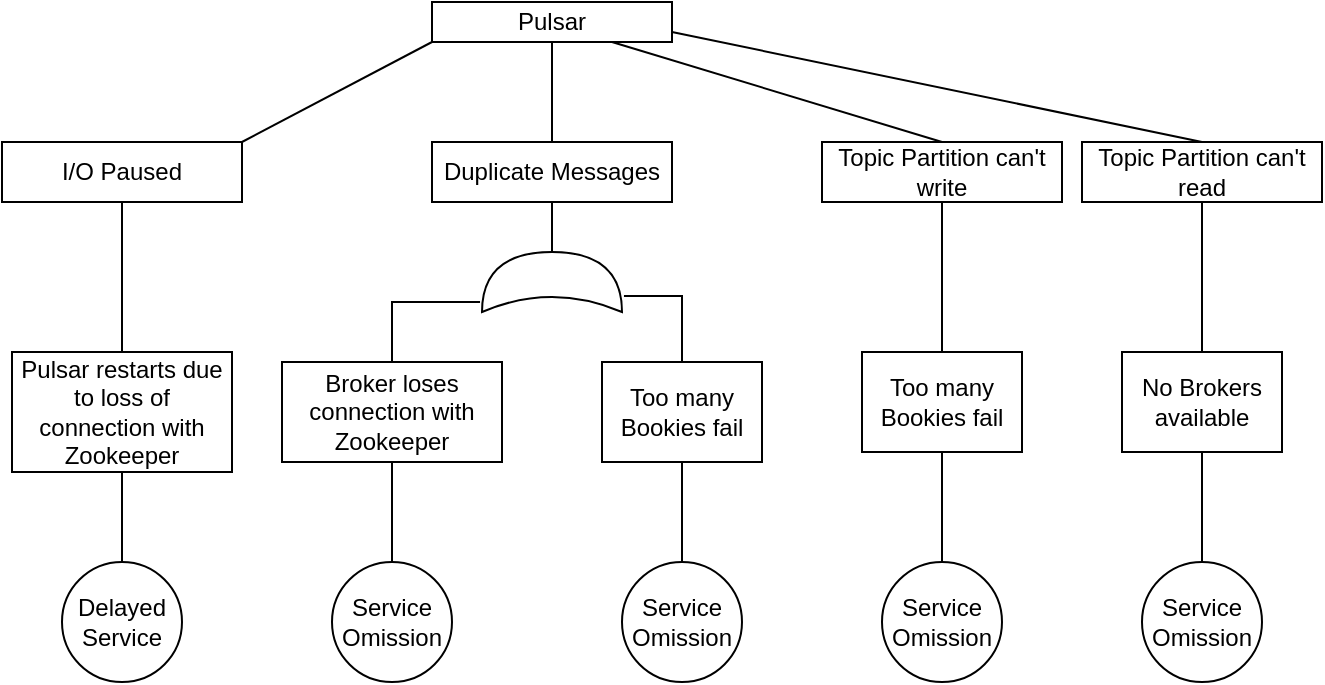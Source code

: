 <mxfile version="13.9.7" type="device"><diagram id="naxGSPAOYbPyImn8yA4t" name="Page-1"><mxGraphModel dx="868" dy="449" grid="1" gridSize="10" guides="1" tooltips="1" connect="1" arrows="1" fold="1" page="1" pageScale="1" pageWidth="850" pageHeight="1100" math="0" shadow="0"><root><mxCell id="0"/><mxCell id="1" parent="0"/><mxCell id="3ZHkUG61Bo4Mpg361qM--39" style="edgeStyle=none;rounded=0;orthogonalLoop=1;jettySize=auto;html=1;exitX=0.75;exitY=1;exitDx=0;exitDy=0;entryX=0.5;entryY=0;entryDx=0;entryDy=0;endArrow=none;endFill=0;" edge="1" parent="1" source="c1bq1e-k6xkN_Hdr-FVe-1" target="3ZHkUG61Bo4Mpg361qM--36"><mxGeometry relative="1" as="geometry"/></mxCell><mxCell id="3ZHkUG61Bo4Mpg361qM--44" style="edgeStyle=none;rounded=0;orthogonalLoop=1;jettySize=auto;html=1;exitX=1;exitY=0.75;exitDx=0;exitDy=0;entryX=0.5;entryY=0;entryDx=0;entryDy=0;endArrow=none;endFill=0;" edge="1" parent="1" source="c1bq1e-k6xkN_Hdr-FVe-1" target="3ZHkUG61Bo4Mpg361qM--43"><mxGeometry relative="1" as="geometry"/></mxCell><mxCell id="c1bq1e-k6xkN_Hdr-FVe-1" value="Pulsar" style="rounded=0;whiteSpace=wrap;html=1;" parent="1" vertex="1"><mxGeometry x="365" y="30" width="120" height="20" as="geometry"/></mxCell><mxCell id="3ZHkUG61Bo4Mpg361qM--15" style="edgeStyle=none;rounded=0;orthogonalLoop=1;jettySize=auto;html=1;exitX=0.5;exitY=1;exitDx=0;exitDy=0;entryX=1;entryY=0.5;entryDx=0;entryDy=0;entryPerimeter=0;endArrow=none;endFill=0;" edge="1" parent="1" source="3ZHkUG61Bo4Mpg361qM--12" target="3ZHkUG61Bo4Mpg361qM--14"><mxGeometry relative="1" as="geometry"/></mxCell><mxCell id="3ZHkUG61Bo4Mpg361qM--29" style="edgeStyle=orthogonalEdgeStyle;rounded=0;orthogonalLoop=1;jettySize=auto;html=1;exitX=0.5;exitY=0;exitDx=0;exitDy=0;entryX=0.5;entryY=1;entryDx=0;entryDy=0;endArrow=none;endFill=0;" edge="1" parent="1" source="3ZHkUG61Bo4Mpg361qM--12" target="c1bq1e-k6xkN_Hdr-FVe-1"><mxGeometry relative="1" as="geometry"/></mxCell><mxCell id="3ZHkUG61Bo4Mpg361qM--12" value="Duplicate Messages" style="rounded=0;whiteSpace=wrap;html=1;" vertex="1" parent="1"><mxGeometry x="365" y="100" width="120" height="30" as="geometry"/></mxCell><mxCell id="3ZHkUG61Bo4Mpg361qM--14" value="" style="shape=xor;whiteSpace=wrap;html=1;rotation=-90;" vertex="1" parent="1"><mxGeometry x="410" y="135" width="30" height="70" as="geometry"/></mxCell><mxCell id="3ZHkUG61Bo4Mpg361qM--23" style="edgeStyle=orthogonalEdgeStyle;rounded=0;orthogonalLoop=1;jettySize=auto;html=1;exitX=0.5;exitY=0;exitDx=0;exitDy=0;entryX=0.167;entryY=-0.014;entryDx=0;entryDy=0;entryPerimeter=0;endArrow=none;endFill=0;" edge="1" parent="1" source="3ZHkUG61Bo4Mpg361qM--20" target="3ZHkUG61Bo4Mpg361qM--14"><mxGeometry relative="1" as="geometry"/></mxCell><mxCell id="3ZHkUG61Bo4Mpg361qM--24" style="edgeStyle=orthogonalEdgeStyle;rounded=0;orthogonalLoop=1;jettySize=auto;html=1;exitX=0.5;exitY=1;exitDx=0;exitDy=0;entryX=0.5;entryY=0;entryDx=0;entryDy=0;endArrow=none;endFill=0;" edge="1" parent="1" source="3ZHkUG61Bo4Mpg361qM--20" target="3ZHkUG61Bo4Mpg361qM--22"><mxGeometry relative="1" as="geometry"/></mxCell><mxCell id="3ZHkUG61Bo4Mpg361qM--20" value="Broker loses connection with Zookeeper" style="rounded=0;whiteSpace=wrap;html=1;" vertex="1" parent="1"><mxGeometry x="290" y="210" width="110" height="50" as="geometry"/></mxCell><mxCell id="3ZHkUG61Bo4Mpg361qM--22" value="Service Omission" style="ellipse;whiteSpace=wrap;html=1;aspect=fixed;" vertex="1" parent="1"><mxGeometry x="315" y="310" width="60" height="60" as="geometry"/></mxCell><mxCell id="3ZHkUG61Bo4Mpg361qM--26" style="edgeStyle=orthogonalEdgeStyle;rounded=0;orthogonalLoop=1;jettySize=auto;html=1;exitX=0.5;exitY=0;exitDx=0;exitDy=0;entryX=0.267;entryY=1.014;entryDx=0;entryDy=0;entryPerimeter=0;endArrow=none;endFill=0;" edge="1" parent="1" source="3ZHkUG61Bo4Mpg361qM--25" target="3ZHkUG61Bo4Mpg361qM--14"><mxGeometry relative="1" as="geometry"/></mxCell><mxCell id="3ZHkUG61Bo4Mpg361qM--25" value="Too many Bookies fail" style="rounded=0;whiteSpace=wrap;html=1;" vertex="1" parent="1"><mxGeometry x="450" y="210" width="80" height="50" as="geometry"/></mxCell><mxCell id="3ZHkUG61Bo4Mpg361qM--28" style="edgeStyle=orthogonalEdgeStyle;rounded=0;orthogonalLoop=1;jettySize=auto;html=1;exitX=0.5;exitY=0;exitDx=0;exitDy=0;entryX=0.5;entryY=1;entryDx=0;entryDy=0;endArrow=none;endFill=0;" edge="1" parent="1" source="3ZHkUG61Bo4Mpg361qM--27" target="3ZHkUG61Bo4Mpg361qM--25"><mxGeometry relative="1" as="geometry"/></mxCell><mxCell id="3ZHkUG61Bo4Mpg361qM--27" value="Service Omission" style="ellipse;whiteSpace=wrap;html=1;aspect=fixed;" vertex="1" parent="1"><mxGeometry x="460" y="310" width="60" height="60" as="geometry"/></mxCell><mxCell id="3ZHkUG61Bo4Mpg361qM--34" style="edgeStyle=orthogonalEdgeStyle;rounded=0;orthogonalLoop=1;jettySize=auto;html=1;exitX=0.5;exitY=1;exitDx=0;exitDy=0;entryX=0.5;entryY=0;entryDx=0;entryDy=0;endArrow=none;endFill=0;" edge="1" parent="1" source="3ZHkUG61Bo4Mpg361qM--30" target="3ZHkUG61Bo4Mpg361qM--31"><mxGeometry relative="1" as="geometry"/></mxCell><mxCell id="3ZHkUG61Bo4Mpg361qM--35" style="rounded=0;orthogonalLoop=1;jettySize=auto;html=1;exitX=1;exitY=0;exitDx=0;exitDy=0;entryX=0;entryY=1;entryDx=0;entryDy=0;endArrow=none;endFill=0;" edge="1" parent="1" source="3ZHkUG61Bo4Mpg361qM--30" target="c1bq1e-k6xkN_Hdr-FVe-1"><mxGeometry relative="1" as="geometry"/></mxCell><mxCell id="3ZHkUG61Bo4Mpg361qM--30" value="I/O Paused" style="rounded=0;whiteSpace=wrap;html=1;" vertex="1" parent="1"><mxGeometry x="150" y="100" width="120" height="30" as="geometry"/></mxCell><mxCell id="3ZHkUG61Bo4Mpg361qM--33" style="edgeStyle=orthogonalEdgeStyle;rounded=0;orthogonalLoop=1;jettySize=auto;html=1;exitX=0.5;exitY=1;exitDx=0;exitDy=0;entryX=0.5;entryY=0;entryDx=0;entryDy=0;endArrow=none;endFill=0;" edge="1" parent="1" source="3ZHkUG61Bo4Mpg361qM--31" target="3ZHkUG61Bo4Mpg361qM--32"><mxGeometry relative="1" as="geometry"/></mxCell><mxCell id="3ZHkUG61Bo4Mpg361qM--31" value="Pulsar restarts due to loss of connection with Zookeeper" style="rounded=0;whiteSpace=wrap;html=1;" vertex="1" parent="1"><mxGeometry x="155" y="205" width="110" height="60" as="geometry"/></mxCell><mxCell id="3ZHkUG61Bo4Mpg361qM--32" value="Delayed Service" style="ellipse;whiteSpace=wrap;html=1;aspect=fixed;" vertex="1" parent="1"><mxGeometry x="180" y="310" width="60" height="60" as="geometry"/></mxCell><mxCell id="3ZHkUG61Bo4Mpg361qM--40" style="edgeStyle=none;rounded=0;orthogonalLoop=1;jettySize=auto;html=1;exitX=0.5;exitY=1;exitDx=0;exitDy=0;entryX=0.5;entryY=0;entryDx=0;entryDy=0;endArrow=none;endFill=0;" edge="1" parent="1" source="3ZHkUG61Bo4Mpg361qM--36" target="3ZHkUG61Bo4Mpg361qM--38"><mxGeometry relative="1" as="geometry"/></mxCell><mxCell id="3ZHkUG61Bo4Mpg361qM--36" value="Topic Partition can't write" style="rounded=0;whiteSpace=wrap;html=1;" vertex="1" parent="1"><mxGeometry x="560" y="100" width="120" height="30" as="geometry"/></mxCell><mxCell id="3ZHkUG61Bo4Mpg361qM--42" style="edgeStyle=none;rounded=0;orthogonalLoop=1;jettySize=auto;html=1;exitX=0.5;exitY=1;exitDx=0;exitDy=0;entryX=0.5;entryY=0;entryDx=0;entryDy=0;endArrow=none;endFill=0;" edge="1" parent="1" source="3ZHkUG61Bo4Mpg361qM--38" target="3ZHkUG61Bo4Mpg361qM--41"><mxGeometry relative="1" as="geometry"/></mxCell><mxCell id="3ZHkUG61Bo4Mpg361qM--38" value="Too many Bookies fail" style="rounded=0;whiteSpace=wrap;html=1;" vertex="1" parent="1"><mxGeometry x="580" y="205" width="80" height="50" as="geometry"/></mxCell><mxCell id="3ZHkUG61Bo4Mpg361qM--41" value="Service Omission" style="ellipse;whiteSpace=wrap;html=1;aspect=fixed;" vertex="1" parent="1"><mxGeometry x="590" y="310" width="60" height="60" as="geometry"/></mxCell><mxCell id="3ZHkUG61Bo4Mpg361qM--49" style="edgeStyle=none;rounded=0;orthogonalLoop=1;jettySize=auto;html=1;exitX=0.5;exitY=1;exitDx=0;exitDy=0;endArrow=none;endFill=0;" edge="1" parent="1" source="3ZHkUG61Bo4Mpg361qM--43" target="3ZHkUG61Bo4Mpg361qM--45"><mxGeometry relative="1" as="geometry"/></mxCell><mxCell id="3ZHkUG61Bo4Mpg361qM--43" value="Topic Partition can't read" style="rounded=0;whiteSpace=wrap;html=1;" vertex="1" parent="1"><mxGeometry x="690" y="100" width="120" height="30" as="geometry"/></mxCell><mxCell id="3ZHkUG61Bo4Mpg361qM--48" style="edgeStyle=none;rounded=0;orthogonalLoop=1;jettySize=auto;html=1;exitX=0.5;exitY=1;exitDx=0;exitDy=0;entryX=0.5;entryY=0;entryDx=0;entryDy=0;endArrow=none;endFill=0;" edge="1" parent="1" source="3ZHkUG61Bo4Mpg361qM--45" target="3ZHkUG61Bo4Mpg361qM--47"><mxGeometry relative="1" as="geometry"/></mxCell><mxCell id="3ZHkUG61Bo4Mpg361qM--45" value="No Brokers available" style="rounded=0;whiteSpace=wrap;html=1;" vertex="1" parent="1"><mxGeometry x="710" y="205" width="80" height="50" as="geometry"/></mxCell><mxCell id="3ZHkUG61Bo4Mpg361qM--47" value="Service Omission" style="ellipse;whiteSpace=wrap;html=1;aspect=fixed;" vertex="1" parent="1"><mxGeometry x="720" y="310" width="60" height="60" as="geometry"/></mxCell></root></mxGraphModel></diagram></mxfile>